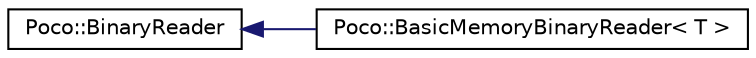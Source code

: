 digraph "Graphical Class Hierarchy"
{
 // LATEX_PDF_SIZE
  edge [fontname="Helvetica",fontsize="10",labelfontname="Helvetica",labelfontsize="10"];
  node [fontname="Helvetica",fontsize="10",shape=record];
  rankdir="LR";
  Node0 [label="Poco::BinaryReader",height=0.2,width=0.4,color="black", fillcolor="white", style="filled",URL="$classPoco_1_1BinaryReader.html",tooltip=" "];
  Node0 -> Node1 [dir="back",color="midnightblue",fontsize="10",style="solid",fontname="Helvetica"];
  Node1 [label="Poco::BasicMemoryBinaryReader\< T \>",height=0.2,width=0.4,color="black", fillcolor="white", style="filled",URL="$classPoco_1_1BasicMemoryBinaryReader.html",tooltip="A convenient wrapper for using Buffer and MemoryStream with BinaryReader."];
}
